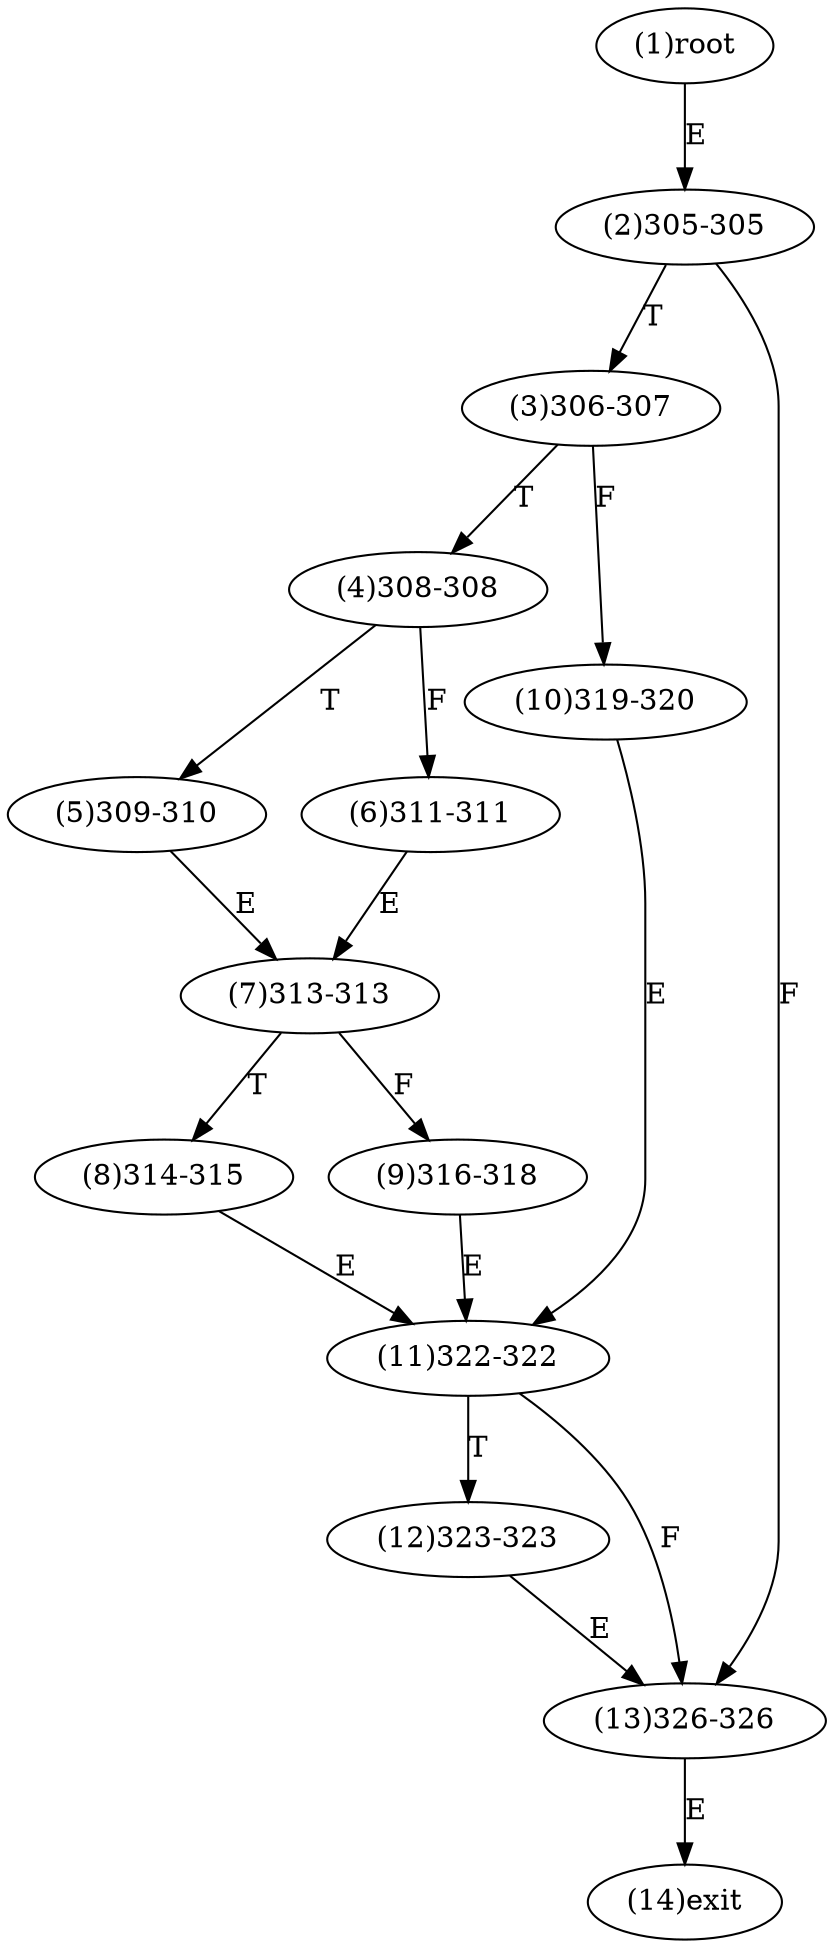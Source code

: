 digraph "" { 
1[ label="(1)root"];
2[ label="(2)305-305"];
3[ label="(3)306-307"];
4[ label="(4)308-308"];
5[ label="(5)309-310"];
6[ label="(6)311-311"];
7[ label="(7)313-313"];
8[ label="(8)314-315"];
9[ label="(9)316-318"];
10[ label="(10)319-320"];
11[ label="(11)322-322"];
12[ label="(12)323-323"];
13[ label="(13)326-326"];
14[ label="(14)exit"];
1->2[ label="E"];
2->13[ label="F"];
2->3[ label="T"];
3->10[ label="F"];
3->4[ label="T"];
4->6[ label="F"];
4->5[ label="T"];
5->7[ label="E"];
6->7[ label="E"];
7->9[ label="F"];
7->8[ label="T"];
8->11[ label="E"];
9->11[ label="E"];
10->11[ label="E"];
11->13[ label="F"];
11->12[ label="T"];
12->13[ label="E"];
13->14[ label="E"];
}